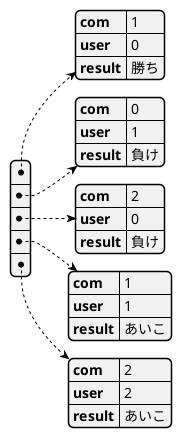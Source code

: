 @startjson ジャンケン履歴
[
  {
    "com": 1,
    "user": 0,
    "result": "勝ち"
  },
  {
    "com": 0,
    "user": 1,
    "result": "負け"
  },
  {
    "com": 2,
    "user": 0,
    "result": "負け"
  },
  {
    "com": 1,
    "user": 1,
    "result": "あいこ"
  },
  {
    "com": 2,
    "user": 2,
    "result": "あいこ"
  }
]
@endjson
